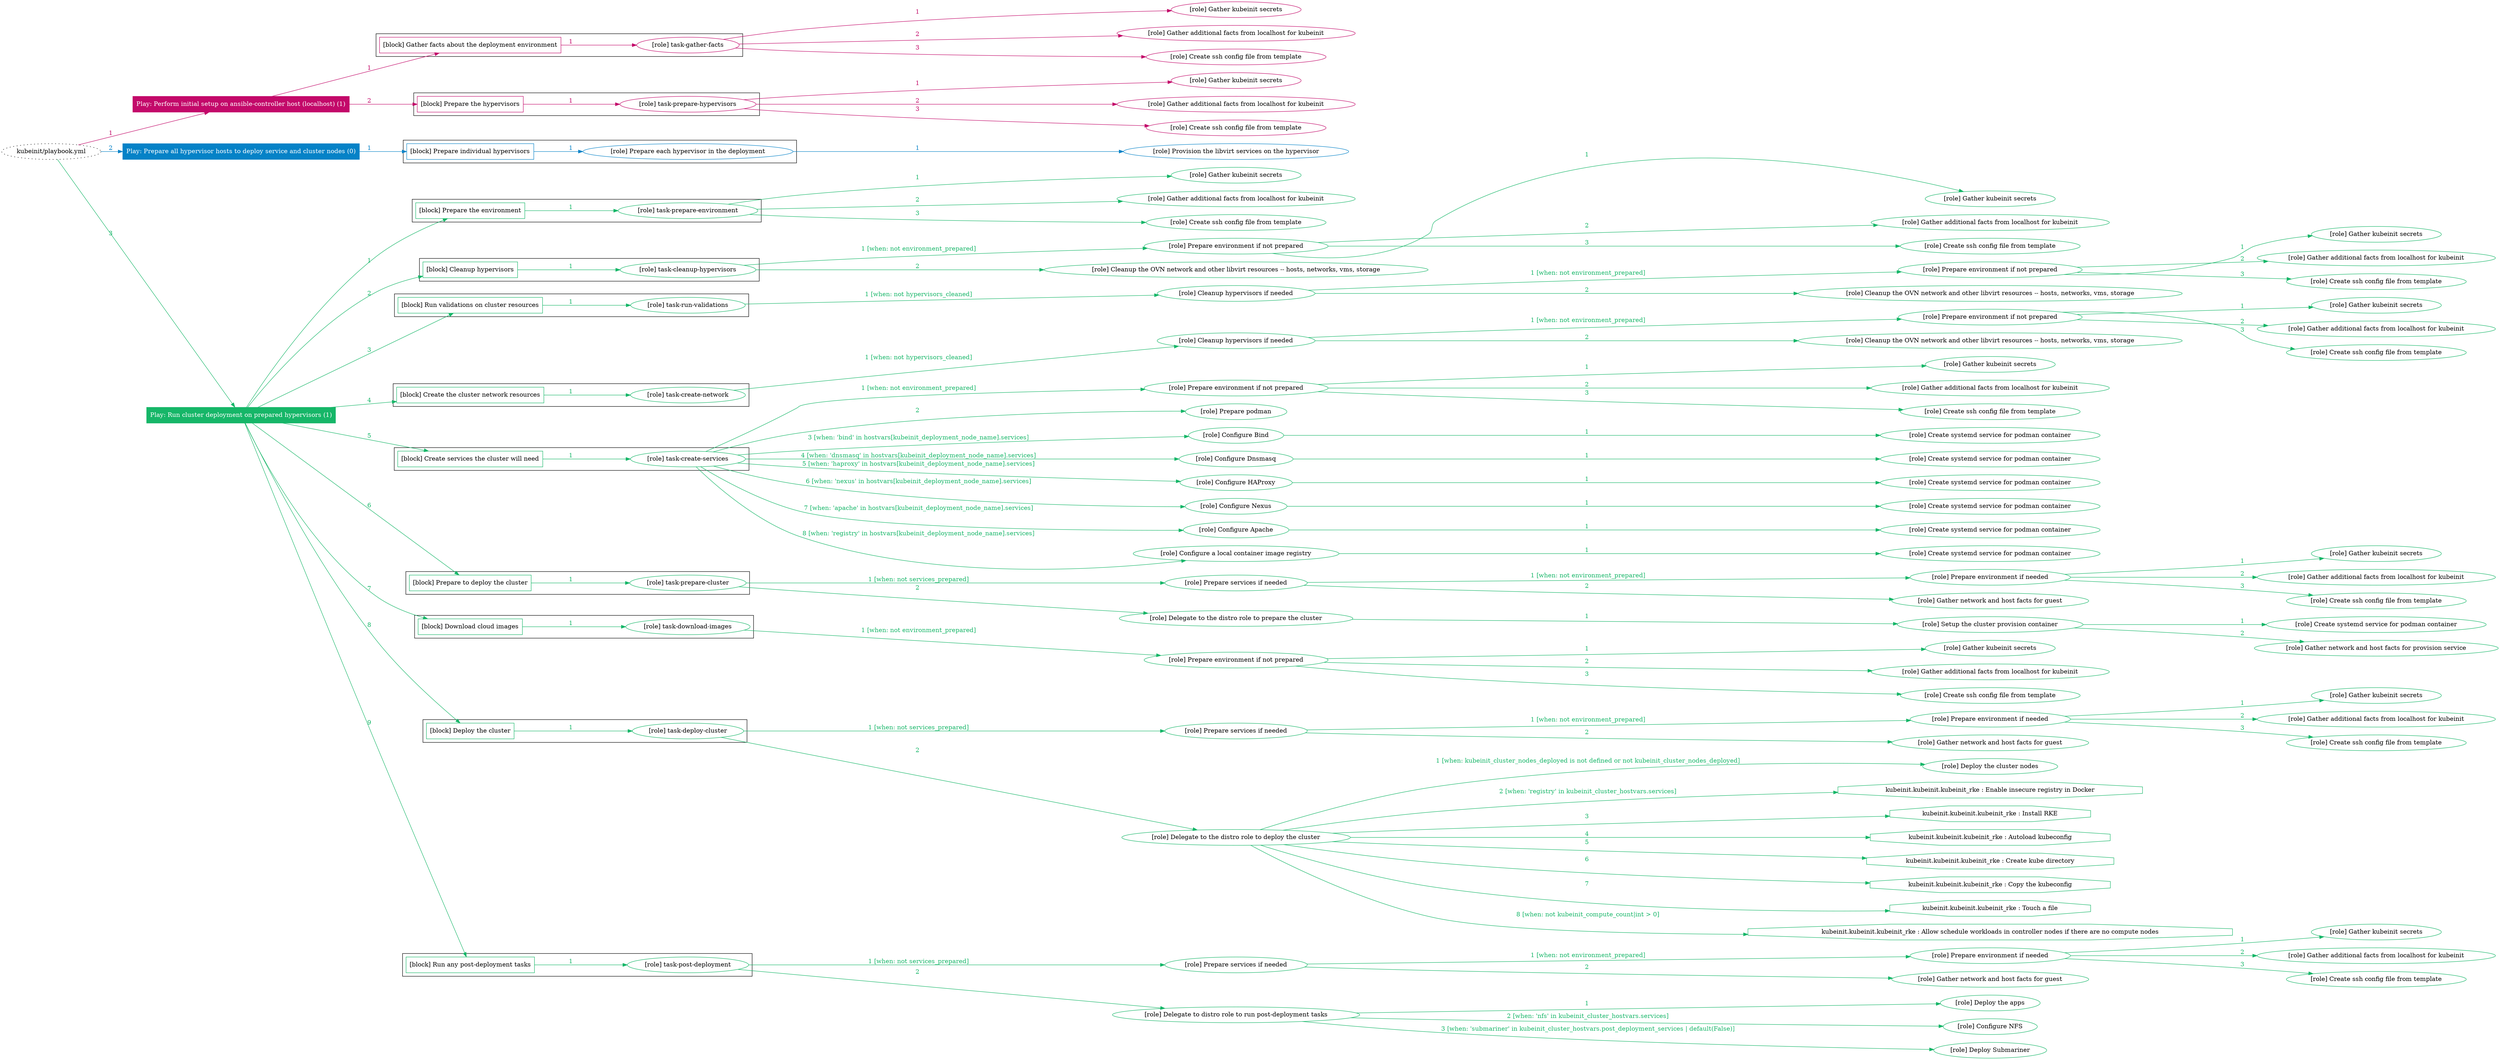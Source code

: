 digraph {
	graph [concentrate=true ordering=in rankdir=LR ratio=fill]
	edge [esep=5 sep=10]
	"kubeinit/playbook.yml" [URL="/home/runner/work/kubeinit/kubeinit/kubeinit/playbook.yml" id=playbook_779caa72 style=dotted]
	play_3d9ee859 [label="Play: Perform initial setup on ansible-controller host (localhost) (1)" URL="/home/runner/work/kubeinit/kubeinit/kubeinit/playbook.yml" color="#c3096a" fontcolor="#ffffff" id=play_3d9ee859 shape=box style=filled tooltip=localhost]
	"kubeinit/playbook.yml" -> play_3d9ee859 [label="1 " color="#c3096a" fontcolor="#c3096a" id=edge_1d931363 labeltooltip="1 " tooltip="1 "]
	subgraph "Gather kubeinit secrets" {
		role_8d62c860 [label="[role] Gather kubeinit secrets" URL="/home/runner/.ansible/collections/ansible_collections/kubeinit/kubeinit/roles/kubeinit_prepare/tasks/gather_kubeinit_facts.yml" color="#c3096a" id=role_8d62c860 tooltip="Gather kubeinit secrets"]
	}
	subgraph "Gather additional facts from localhost for kubeinit" {
		role_33c75e0e [label="[role] Gather additional facts from localhost for kubeinit" URL="/home/runner/.ansible/collections/ansible_collections/kubeinit/kubeinit/roles/kubeinit_prepare/tasks/gather_kubeinit_facts.yml" color="#c3096a" id=role_33c75e0e tooltip="Gather additional facts from localhost for kubeinit"]
	}
	subgraph "Create ssh config file from template" {
		role_e08bdaf4 [label="[role] Create ssh config file from template" URL="/home/runner/.ansible/collections/ansible_collections/kubeinit/kubeinit/roles/kubeinit_prepare/tasks/gather_kubeinit_facts.yml" color="#c3096a" id=role_e08bdaf4 tooltip="Create ssh config file from template"]
	}
	subgraph "task-gather-facts" {
		role_9391af57 [label="[role] task-gather-facts" URL="/home/runner/work/kubeinit/kubeinit/kubeinit/playbook.yml" color="#c3096a" id=role_9391af57 tooltip="task-gather-facts"]
		role_9391af57 -> role_8d62c860 [label="1 " color="#c3096a" fontcolor="#c3096a" id=edge_cf1440ae labeltooltip="1 " tooltip="1 "]
		role_9391af57 -> role_33c75e0e [label="2 " color="#c3096a" fontcolor="#c3096a" id=edge_e54334bc labeltooltip="2 " tooltip="2 "]
		role_9391af57 -> role_e08bdaf4 [label="3 " color="#c3096a" fontcolor="#c3096a" id=edge_175ba616 labeltooltip="3 " tooltip="3 "]
	}
	subgraph "Gather kubeinit secrets" {
		role_880a5d3f [label="[role] Gather kubeinit secrets" URL="/home/runner/.ansible/collections/ansible_collections/kubeinit/kubeinit/roles/kubeinit_prepare/tasks/gather_kubeinit_facts.yml" color="#c3096a" id=role_880a5d3f tooltip="Gather kubeinit secrets"]
	}
	subgraph "Gather additional facts from localhost for kubeinit" {
		role_3ec60e01 [label="[role] Gather additional facts from localhost for kubeinit" URL="/home/runner/.ansible/collections/ansible_collections/kubeinit/kubeinit/roles/kubeinit_prepare/tasks/gather_kubeinit_facts.yml" color="#c3096a" id=role_3ec60e01 tooltip="Gather additional facts from localhost for kubeinit"]
	}
	subgraph "Create ssh config file from template" {
		role_b78fd35a [label="[role] Create ssh config file from template" URL="/home/runner/.ansible/collections/ansible_collections/kubeinit/kubeinit/roles/kubeinit_prepare/tasks/gather_kubeinit_facts.yml" color="#c3096a" id=role_b78fd35a tooltip="Create ssh config file from template"]
	}
	subgraph "task-prepare-hypervisors" {
		role_55a6db83 [label="[role] task-prepare-hypervisors" URL="/home/runner/work/kubeinit/kubeinit/kubeinit/playbook.yml" color="#c3096a" id=role_55a6db83 tooltip="task-prepare-hypervisors"]
		role_55a6db83 -> role_880a5d3f [label="1 " color="#c3096a" fontcolor="#c3096a" id=edge_6af9e7b4 labeltooltip="1 " tooltip="1 "]
		role_55a6db83 -> role_3ec60e01 [label="2 " color="#c3096a" fontcolor="#c3096a" id=edge_4dc56086 labeltooltip="2 " tooltip="2 "]
		role_55a6db83 -> role_b78fd35a [label="3 " color="#c3096a" fontcolor="#c3096a" id=edge_cabddb0c labeltooltip="3 " tooltip="3 "]
	}
	subgraph "Play: Perform initial setup on ansible-controller host (localhost) (1)" {
		play_3d9ee859 -> block_5f73371f [label=1 color="#c3096a" fontcolor="#c3096a" id=edge_f9c36b9e labeltooltip=1 tooltip=1]
		subgraph cluster_block_5f73371f {
			block_5f73371f [label="[block] Gather facts about the deployment environment" URL="/home/runner/work/kubeinit/kubeinit/kubeinit/playbook.yml" color="#c3096a" id=block_5f73371f labeltooltip="Gather facts about the deployment environment" shape=box tooltip="Gather facts about the deployment environment"]
			block_5f73371f -> role_9391af57 [label="1 " color="#c3096a" fontcolor="#c3096a" id=edge_5cd19500 labeltooltip="1 " tooltip="1 "]
		}
		play_3d9ee859 -> block_78d75ba1 [label=2 color="#c3096a" fontcolor="#c3096a" id=edge_b9419bda labeltooltip=2 tooltip=2]
		subgraph cluster_block_78d75ba1 {
			block_78d75ba1 [label="[block] Prepare the hypervisors" URL="/home/runner/work/kubeinit/kubeinit/kubeinit/playbook.yml" color="#c3096a" id=block_78d75ba1 labeltooltip="Prepare the hypervisors" shape=box tooltip="Prepare the hypervisors"]
			block_78d75ba1 -> role_55a6db83 [label="1 " color="#c3096a" fontcolor="#c3096a" id=edge_829fc9aa labeltooltip="1 " tooltip="1 "]
		}
	}
	play_fd972935 [label="Play: Prepare all hypervisor hosts to deploy service and cluster nodes (0)" URL="/home/runner/work/kubeinit/kubeinit/kubeinit/playbook.yml" color="#0582c7" fontcolor="#ffffff" id=play_fd972935 shape=box style=filled tooltip="Play: Prepare all hypervisor hosts to deploy service and cluster nodes (0)"]
	"kubeinit/playbook.yml" -> play_fd972935 [label="2 " color="#0582c7" fontcolor="#0582c7" id=edge_8be3268f labeltooltip="2 " tooltip="2 "]
	subgraph "Provision the libvirt services on the hypervisor" {
		role_e931f84a [label="[role] Provision the libvirt services on the hypervisor" URL="/home/runner/.ansible/collections/ansible_collections/kubeinit/kubeinit/roles/kubeinit_prepare/tasks/prepare_hypervisor.yml" color="#0582c7" id=role_e931f84a tooltip="Provision the libvirt services on the hypervisor"]
	}
	subgraph "Prepare each hypervisor in the deployment" {
		role_665749c7 [label="[role] Prepare each hypervisor in the deployment" URL="/home/runner/work/kubeinit/kubeinit/kubeinit/playbook.yml" color="#0582c7" id=role_665749c7 tooltip="Prepare each hypervisor in the deployment"]
		role_665749c7 -> role_e931f84a [label="1 " color="#0582c7" fontcolor="#0582c7" id=edge_5b05dd06 labeltooltip="1 " tooltip="1 "]
	}
	subgraph "Play: Prepare all hypervisor hosts to deploy service and cluster nodes (0)" {
		play_fd972935 -> block_e305b388 [label=1 color="#0582c7" fontcolor="#0582c7" id=edge_08413a82 labeltooltip=1 tooltip=1]
		subgraph cluster_block_e305b388 {
			block_e305b388 [label="[block] Prepare individual hypervisors" URL="/home/runner/work/kubeinit/kubeinit/kubeinit/playbook.yml" color="#0582c7" id=block_e305b388 labeltooltip="Prepare individual hypervisors" shape=box tooltip="Prepare individual hypervisors"]
			block_e305b388 -> role_665749c7 [label="1 " color="#0582c7" fontcolor="#0582c7" id=edge_034c4726 labeltooltip="1 " tooltip="1 "]
		}
	}
	play_486c5098 [label="Play: Run cluster deployment on prepared hypervisors (1)" URL="/home/runner/work/kubeinit/kubeinit/kubeinit/playbook.yml" color="#16b668" fontcolor="#ffffff" id=play_486c5098 shape=box style=filled tooltip=localhost]
	"kubeinit/playbook.yml" -> play_486c5098 [label="3 " color="#16b668" fontcolor="#16b668" id=edge_2e64fd68 labeltooltip="3 " tooltip="3 "]
	subgraph "Gather kubeinit secrets" {
		role_690c09f5 [label="[role] Gather kubeinit secrets" URL="/home/runner/.ansible/collections/ansible_collections/kubeinit/kubeinit/roles/kubeinit_prepare/tasks/gather_kubeinit_facts.yml" color="#16b668" id=role_690c09f5 tooltip="Gather kubeinit secrets"]
	}
	subgraph "Gather additional facts from localhost for kubeinit" {
		role_5641a9b0 [label="[role] Gather additional facts from localhost for kubeinit" URL="/home/runner/.ansible/collections/ansible_collections/kubeinit/kubeinit/roles/kubeinit_prepare/tasks/gather_kubeinit_facts.yml" color="#16b668" id=role_5641a9b0 tooltip="Gather additional facts from localhost for kubeinit"]
	}
	subgraph "Create ssh config file from template" {
		role_c7f2a4dc [label="[role] Create ssh config file from template" URL="/home/runner/.ansible/collections/ansible_collections/kubeinit/kubeinit/roles/kubeinit_prepare/tasks/gather_kubeinit_facts.yml" color="#16b668" id=role_c7f2a4dc tooltip="Create ssh config file from template"]
	}
	subgraph "task-prepare-environment" {
		role_533d6a05 [label="[role] task-prepare-environment" URL="/home/runner/work/kubeinit/kubeinit/kubeinit/playbook.yml" color="#16b668" id=role_533d6a05 tooltip="task-prepare-environment"]
		role_533d6a05 -> role_690c09f5 [label="1 " color="#16b668" fontcolor="#16b668" id=edge_4bb34fe4 labeltooltip="1 " tooltip="1 "]
		role_533d6a05 -> role_5641a9b0 [label="2 " color="#16b668" fontcolor="#16b668" id=edge_6523e313 labeltooltip="2 " tooltip="2 "]
		role_533d6a05 -> role_c7f2a4dc [label="3 " color="#16b668" fontcolor="#16b668" id=edge_7a99153e labeltooltip="3 " tooltip="3 "]
	}
	subgraph "Gather kubeinit secrets" {
		role_0ea9ae93 [label="[role] Gather kubeinit secrets" URL="/home/runner/.ansible/collections/ansible_collections/kubeinit/kubeinit/roles/kubeinit_prepare/tasks/gather_kubeinit_facts.yml" color="#16b668" id=role_0ea9ae93 tooltip="Gather kubeinit secrets"]
	}
	subgraph "Gather additional facts from localhost for kubeinit" {
		role_18992bde [label="[role] Gather additional facts from localhost for kubeinit" URL="/home/runner/.ansible/collections/ansible_collections/kubeinit/kubeinit/roles/kubeinit_prepare/tasks/gather_kubeinit_facts.yml" color="#16b668" id=role_18992bde tooltip="Gather additional facts from localhost for kubeinit"]
	}
	subgraph "Create ssh config file from template" {
		role_179068df [label="[role] Create ssh config file from template" URL="/home/runner/.ansible/collections/ansible_collections/kubeinit/kubeinit/roles/kubeinit_prepare/tasks/gather_kubeinit_facts.yml" color="#16b668" id=role_179068df tooltip="Create ssh config file from template"]
	}
	subgraph "Prepare environment if not prepared" {
		role_4b7db9a8 [label="[role] Prepare environment if not prepared" URL="/home/runner/.ansible/collections/ansible_collections/kubeinit/kubeinit/roles/kubeinit_prepare/tasks/cleanup_hypervisors.yml" color="#16b668" id=role_4b7db9a8 tooltip="Prepare environment if not prepared"]
		role_4b7db9a8 -> role_0ea9ae93 [label="1 " color="#16b668" fontcolor="#16b668" id=edge_b95993a6 labeltooltip="1 " tooltip="1 "]
		role_4b7db9a8 -> role_18992bde [label="2 " color="#16b668" fontcolor="#16b668" id=edge_4d6b76a9 labeltooltip="2 " tooltip="2 "]
		role_4b7db9a8 -> role_179068df [label="3 " color="#16b668" fontcolor="#16b668" id=edge_a2c53a48 labeltooltip="3 " tooltip="3 "]
	}
	subgraph "Cleanup the OVN network and other libvirt resources -- hosts, networks, vms, storage" {
		role_a397d53e [label="[role] Cleanup the OVN network and other libvirt resources -- hosts, networks, vms, storage" URL="/home/runner/.ansible/collections/ansible_collections/kubeinit/kubeinit/roles/kubeinit_prepare/tasks/cleanup_hypervisors.yml" color="#16b668" id=role_a397d53e tooltip="Cleanup the OVN network and other libvirt resources -- hosts, networks, vms, storage"]
	}
	subgraph "task-cleanup-hypervisors" {
		role_f7b4483e [label="[role] task-cleanup-hypervisors" URL="/home/runner/work/kubeinit/kubeinit/kubeinit/playbook.yml" color="#16b668" id=role_f7b4483e tooltip="task-cleanup-hypervisors"]
		role_f7b4483e -> role_4b7db9a8 [label="1 [when: not environment_prepared]" color="#16b668" fontcolor="#16b668" id=edge_6e349534 labeltooltip="1 [when: not environment_prepared]" tooltip="1 [when: not environment_prepared]"]
		role_f7b4483e -> role_a397d53e [label="2 " color="#16b668" fontcolor="#16b668" id=edge_3d3ae2aa labeltooltip="2 " tooltip="2 "]
	}
	subgraph "Gather kubeinit secrets" {
		role_fda64c3f [label="[role] Gather kubeinit secrets" URL="/home/runner/.ansible/collections/ansible_collections/kubeinit/kubeinit/roles/kubeinit_prepare/tasks/gather_kubeinit_facts.yml" color="#16b668" id=role_fda64c3f tooltip="Gather kubeinit secrets"]
	}
	subgraph "Gather additional facts from localhost for kubeinit" {
		role_3bb6f20d [label="[role] Gather additional facts from localhost for kubeinit" URL="/home/runner/.ansible/collections/ansible_collections/kubeinit/kubeinit/roles/kubeinit_prepare/tasks/gather_kubeinit_facts.yml" color="#16b668" id=role_3bb6f20d tooltip="Gather additional facts from localhost for kubeinit"]
	}
	subgraph "Create ssh config file from template" {
		role_c6f8bb73 [label="[role] Create ssh config file from template" URL="/home/runner/.ansible/collections/ansible_collections/kubeinit/kubeinit/roles/kubeinit_prepare/tasks/gather_kubeinit_facts.yml" color="#16b668" id=role_c6f8bb73 tooltip="Create ssh config file from template"]
	}
	subgraph "Prepare environment if not prepared" {
		role_18ae5635 [label="[role] Prepare environment if not prepared" URL="/home/runner/.ansible/collections/ansible_collections/kubeinit/kubeinit/roles/kubeinit_prepare/tasks/cleanup_hypervisors.yml" color="#16b668" id=role_18ae5635 tooltip="Prepare environment if not prepared"]
		role_18ae5635 -> role_fda64c3f [label="1 " color="#16b668" fontcolor="#16b668" id=edge_f645fe05 labeltooltip="1 " tooltip="1 "]
		role_18ae5635 -> role_3bb6f20d [label="2 " color="#16b668" fontcolor="#16b668" id=edge_d170d213 labeltooltip="2 " tooltip="2 "]
		role_18ae5635 -> role_c6f8bb73 [label="3 " color="#16b668" fontcolor="#16b668" id=edge_ebed0d7a labeltooltip="3 " tooltip="3 "]
	}
	subgraph "Cleanup the OVN network and other libvirt resources -- hosts, networks, vms, storage" {
		role_0b89b9ac [label="[role] Cleanup the OVN network and other libvirt resources -- hosts, networks, vms, storage" URL="/home/runner/.ansible/collections/ansible_collections/kubeinit/kubeinit/roles/kubeinit_prepare/tasks/cleanup_hypervisors.yml" color="#16b668" id=role_0b89b9ac tooltip="Cleanup the OVN network and other libvirt resources -- hosts, networks, vms, storage"]
	}
	subgraph "Cleanup hypervisors if needed" {
		role_be96913e [label="[role] Cleanup hypervisors if needed" URL="/home/runner/.ansible/collections/ansible_collections/kubeinit/kubeinit/roles/kubeinit_validations/tasks/main.yml" color="#16b668" id=role_be96913e tooltip="Cleanup hypervisors if needed"]
		role_be96913e -> role_18ae5635 [label="1 [when: not environment_prepared]" color="#16b668" fontcolor="#16b668" id=edge_55db3ce3 labeltooltip="1 [when: not environment_prepared]" tooltip="1 [when: not environment_prepared]"]
		role_be96913e -> role_0b89b9ac [label="2 " color="#16b668" fontcolor="#16b668" id=edge_23c77366 labeltooltip="2 " tooltip="2 "]
	}
	subgraph "task-run-validations" {
		role_210c4461 [label="[role] task-run-validations" URL="/home/runner/work/kubeinit/kubeinit/kubeinit/playbook.yml" color="#16b668" id=role_210c4461 tooltip="task-run-validations"]
		role_210c4461 -> role_be96913e [label="1 [when: not hypervisors_cleaned]" color="#16b668" fontcolor="#16b668" id=edge_75ec5ed4 labeltooltip="1 [when: not hypervisors_cleaned]" tooltip="1 [when: not hypervisors_cleaned]"]
	}
	subgraph "Gather kubeinit secrets" {
		role_fd92349e [label="[role] Gather kubeinit secrets" URL="/home/runner/.ansible/collections/ansible_collections/kubeinit/kubeinit/roles/kubeinit_prepare/tasks/gather_kubeinit_facts.yml" color="#16b668" id=role_fd92349e tooltip="Gather kubeinit secrets"]
	}
	subgraph "Gather additional facts from localhost for kubeinit" {
		role_b94dad32 [label="[role] Gather additional facts from localhost for kubeinit" URL="/home/runner/.ansible/collections/ansible_collections/kubeinit/kubeinit/roles/kubeinit_prepare/tasks/gather_kubeinit_facts.yml" color="#16b668" id=role_b94dad32 tooltip="Gather additional facts from localhost for kubeinit"]
	}
	subgraph "Create ssh config file from template" {
		role_860f97cb [label="[role] Create ssh config file from template" URL="/home/runner/.ansible/collections/ansible_collections/kubeinit/kubeinit/roles/kubeinit_prepare/tasks/gather_kubeinit_facts.yml" color="#16b668" id=role_860f97cb tooltip="Create ssh config file from template"]
	}
	subgraph "Prepare environment if not prepared" {
		role_6ccbf9d3 [label="[role] Prepare environment if not prepared" URL="/home/runner/.ansible/collections/ansible_collections/kubeinit/kubeinit/roles/kubeinit_prepare/tasks/cleanup_hypervisors.yml" color="#16b668" id=role_6ccbf9d3 tooltip="Prepare environment if not prepared"]
		role_6ccbf9d3 -> role_fd92349e [label="1 " color="#16b668" fontcolor="#16b668" id=edge_aa833737 labeltooltip="1 " tooltip="1 "]
		role_6ccbf9d3 -> role_b94dad32 [label="2 " color="#16b668" fontcolor="#16b668" id=edge_394150cf labeltooltip="2 " tooltip="2 "]
		role_6ccbf9d3 -> role_860f97cb [label="3 " color="#16b668" fontcolor="#16b668" id=edge_8a804247 labeltooltip="3 " tooltip="3 "]
	}
	subgraph "Cleanup the OVN network and other libvirt resources -- hosts, networks, vms, storage" {
		role_d887fb70 [label="[role] Cleanup the OVN network and other libvirt resources -- hosts, networks, vms, storage" URL="/home/runner/.ansible/collections/ansible_collections/kubeinit/kubeinit/roles/kubeinit_prepare/tasks/cleanup_hypervisors.yml" color="#16b668" id=role_d887fb70 tooltip="Cleanup the OVN network and other libvirt resources -- hosts, networks, vms, storage"]
	}
	subgraph "Cleanup hypervisors if needed" {
		role_c6d439b1 [label="[role] Cleanup hypervisors if needed" URL="/home/runner/.ansible/collections/ansible_collections/kubeinit/kubeinit/roles/kubeinit_libvirt/tasks/create_network.yml" color="#16b668" id=role_c6d439b1 tooltip="Cleanup hypervisors if needed"]
		role_c6d439b1 -> role_6ccbf9d3 [label="1 [when: not environment_prepared]" color="#16b668" fontcolor="#16b668" id=edge_013148a9 labeltooltip="1 [when: not environment_prepared]" tooltip="1 [when: not environment_prepared]"]
		role_c6d439b1 -> role_d887fb70 [label="2 " color="#16b668" fontcolor="#16b668" id=edge_d6c5584e labeltooltip="2 " tooltip="2 "]
	}
	subgraph "task-create-network" {
		role_3be94702 [label="[role] task-create-network" URL="/home/runner/work/kubeinit/kubeinit/kubeinit/playbook.yml" color="#16b668" id=role_3be94702 tooltip="task-create-network"]
		role_3be94702 -> role_c6d439b1 [label="1 [when: not hypervisors_cleaned]" color="#16b668" fontcolor="#16b668" id=edge_fe7be489 labeltooltip="1 [when: not hypervisors_cleaned]" tooltip="1 [when: not hypervisors_cleaned]"]
	}
	subgraph "Gather kubeinit secrets" {
		role_9f9ba1d8 [label="[role] Gather kubeinit secrets" URL="/home/runner/.ansible/collections/ansible_collections/kubeinit/kubeinit/roles/kubeinit_prepare/tasks/gather_kubeinit_facts.yml" color="#16b668" id=role_9f9ba1d8 tooltip="Gather kubeinit secrets"]
	}
	subgraph "Gather additional facts from localhost for kubeinit" {
		role_1475aec3 [label="[role] Gather additional facts from localhost for kubeinit" URL="/home/runner/.ansible/collections/ansible_collections/kubeinit/kubeinit/roles/kubeinit_prepare/tasks/gather_kubeinit_facts.yml" color="#16b668" id=role_1475aec3 tooltip="Gather additional facts from localhost for kubeinit"]
	}
	subgraph "Create ssh config file from template" {
		role_1600d6f9 [label="[role] Create ssh config file from template" URL="/home/runner/.ansible/collections/ansible_collections/kubeinit/kubeinit/roles/kubeinit_prepare/tasks/gather_kubeinit_facts.yml" color="#16b668" id=role_1600d6f9 tooltip="Create ssh config file from template"]
	}
	subgraph "Prepare environment if not prepared" {
		role_f3b02da4 [label="[role] Prepare environment if not prepared" URL="/home/runner/.ansible/collections/ansible_collections/kubeinit/kubeinit/roles/kubeinit_services/tasks/main.yml" color="#16b668" id=role_f3b02da4 tooltip="Prepare environment if not prepared"]
		role_f3b02da4 -> role_9f9ba1d8 [label="1 " color="#16b668" fontcolor="#16b668" id=edge_6621ae45 labeltooltip="1 " tooltip="1 "]
		role_f3b02da4 -> role_1475aec3 [label="2 " color="#16b668" fontcolor="#16b668" id=edge_3aa25d05 labeltooltip="2 " tooltip="2 "]
		role_f3b02da4 -> role_1600d6f9 [label="3 " color="#16b668" fontcolor="#16b668" id=edge_c19c50c0 labeltooltip="3 " tooltip="3 "]
	}
	subgraph "Prepare podman" {
		role_940c7bcf [label="[role] Prepare podman" URL="/home/runner/.ansible/collections/ansible_collections/kubeinit/kubeinit/roles/kubeinit_services/tasks/00_create_service_pod.yml" color="#16b668" id=role_940c7bcf tooltip="Prepare podman"]
	}
	subgraph "Create systemd service for podman container" {
		role_8ffd17b6 [label="[role] Create systemd service for podman container" URL="/home/runner/.ansible/collections/ansible_collections/kubeinit/kubeinit/roles/kubeinit_bind/tasks/main.yml" color="#16b668" id=role_8ffd17b6 tooltip="Create systemd service for podman container"]
	}
	subgraph "Configure Bind" {
		role_aa15f2b4 [label="[role] Configure Bind" URL="/home/runner/.ansible/collections/ansible_collections/kubeinit/kubeinit/roles/kubeinit_services/tasks/start_services_containers.yml" color="#16b668" id=role_aa15f2b4 tooltip="Configure Bind"]
		role_aa15f2b4 -> role_8ffd17b6 [label="1 " color="#16b668" fontcolor="#16b668" id=edge_91b4ff80 labeltooltip="1 " tooltip="1 "]
	}
	subgraph "Create systemd service for podman container" {
		role_d954dedf [label="[role] Create systemd service for podman container" URL="/home/runner/.ansible/collections/ansible_collections/kubeinit/kubeinit/roles/kubeinit_dnsmasq/tasks/main.yml" color="#16b668" id=role_d954dedf tooltip="Create systemd service for podman container"]
	}
	subgraph "Configure Dnsmasq" {
		role_abc6d1b8 [label="[role] Configure Dnsmasq" URL="/home/runner/.ansible/collections/ansible_collections/kubeinit/kubeinit/roles/kubeinit_services/tasks/start_services_containers.yml" color="#16b668" id=role_abc6d1b8 tooltip="Configure Dnsmasq"]
		role_abc6d1b8 -> role_d954dedf [label="1 " color="#16b668" fontcolor="#16b668" id=edge_513635ae labeltooltip="1 " tooltip="1 "]
	}
	subgraph "Create systemd service for podman container" {
		role_e1ce03ff [label="[role] Create systemd service for podman container" URL="/home/runner/.ansible/collections/ansible_collections/kubeinit/kubeinit/roles/kubeinit_haproxy/tasks/main.yml" color="#16b668" id=role_e1ce03ff tooltip="Create systemd service for podman container"]
	}
	subgraph "Configure HAProxy" {
		role_0707dec2 [label="[role] Configure HAProxy" URL="/home/runner/.ansible/collections/ansible_collections/kubeinit/kubeinit/roles/kubeinit_services/tasks/start_services_containers.yml" color="#16b668" id=role_0707dec2 tooltip="Configure HAProxy"]
		role_0707dec2 -> role_e1ce03ff [label="1 " color="#16b668" fontcolor="#16b668" id=edge_47da6426 labeltooltip="1 " tooltip="1 "]
	}
	subgraph "Create systemd service for podman container" {
		role_a1b55162 [label="[role] Create systemd service for podman container" URL="/home/runner/.ansible/collections/ansible_collections/kubeinit/kubeinit/roles/kubeinit_nexus/tasks/main.yml" color="#16b668" id=role_a1b55162 tooltip="Create systemd service for podman container"]
	}
	subgraph "Configure Nexus" {
		role_5de784cc [label="[role] Configure Nexus" URL="/home/runner/.ansible/collections/ansible_collections/kubeinit/kubeinit/roles/kubeinit_services/tasks/start_services_containers.yml" color="#16b668" id=role_5de784cc tooltip="Configure Nexus"]
		role_5de784cc -> role_a1b55162 [label="1 " color="#16b668" fontcolor="#16b668" id=edge_ff34a0bb labeltooltip="1 " tooltip="1 "]
	}
	subgraph "Create systemd service for podman container" {
		role_270d6455 [label="[role] Create systemd service for podman container" URL="/home/runner/.ansible/collections/ansible_collections/kubeinit/kubeinit/roles/kubeinit_apache/tasks/main.yml" color="#16b668" id=role_270d6455 tooltip="Create systemd service for podman container"]
	}
	subgraph "Configure Apache" {
		role_dc9982dd [label="[role] Configure Apache" URL="/home/runner/.ansible/collections/ansible_collections/kubeinit/kubeinit/roles/kubeinit_services/tasks/start_services_containers.yml" color="#16b668" id=role_dc9982dd tooltip="Configure Apache"]
		role_dc9982dd -> role_270d6455 [label="1 " color="#16b668" fontcolor="#16b668" id=edge_1152c8a0 labeltooltip="1 " tooltip="1 "]
	}
	subgraph "Create systemd service for podman container" {
		role_36571de7 [label="[role] Create systemd service for podman container" URL="/home/runner/.ansible/collections/ansible_collections/kubeinit/kubeinit/roles/kubeinit_registry/tasks/main.yml" color="#16b668" id=role_36571de7 tooltip="Create systemd service for podman container"]
	}
	subgraph "Configure a local container image registry" {
		role_98731e45 [label="[role] Configure a local container image registry" URL="/home/runner/.ansible/collections/ansible_collections/kubeinit/kubeinit/roles/kubeinit_services/tasks/start_services_containers.yml" color="#16b668" id=role_98731e45 tooltip="Configure a local container image registry"]
		role_98731e45 -> role_36571de7 [label="1 " color="#16b668" fontcolor="#16b668" id=edge_751854bd labeltooltip="1 " tooltip="1 "]
	}
	subgraph "task-create-services" {
		role_eba7c855 [label="[role] task-create-services" URL="/home/runner/work/kubeinit/kubeinit/kubeinit/playbook.yml" color="#16b668" id=role_eba7c855 tooltip="task-create-services"]
		role_eba7c855 -> role_f3b02da4 [label="1 [when: not environment_prepared]" color="#16b668" fontcolor="#16b668" id=edge_596a68db labeltooltip="1 [when: not environment_prepared]" tooltip="1 [when: not environment_prepared]"]
		role_eba7c855 -> role_940c7bcf [label="2 " color="#16b668" fontcolor="#16b668" id=edge_ba650eb1 labeltooltip="2 " tooltip="2 "]
		role_eba7c855 -> role_aa15f2b4 [label="3 [when: 'bind' in hostvars[kubeinit_deployment_node_name].services]" color="#16b668" fontcolor="#16b668" id=edge_25c77451 labeltooltip="3 [when: 'bind' in hostvars[kubeinit_deployment_node_name].services]" tooltip="3 [when: 'bind' in hostvars[kubeinit_deployment_node_name].services]"]
		role_eba7c855 -> role_abc6d1b8 [label="4 [when: 'dnsmasq' in hostvars[kubeinit_deployment_node_name].services]" color="#16b668" fontcolor="#16b668" id=edge_3c2cabcb labeltooltip="4 [when: 'dnsmasq' in hostvars[kubeinit_deployment_node_name].services]" tooltip="4 [when: 'dnsmasq' in hostvars[kubeinit_deployment_node_name].services]"]
		role_eba7c855 -> role_0707dec2 [label="5 [when: 'haproxy' in hostvars[kubeinit_deployment_node_name].services]" color="#16b668" fontcolor="#16b668" id=edge_6f9fff89 labeltooltip="5 [when: 'haproxy' in hostvars[kubeinit_deployment_node_name].services]" tooltip="5 [when: 'haproxy' in hostvars[kubeinit_deployment_node_name].services]"]
		role_eba7c855 -> role_5de784cc [label="6 [when: 'nexus' in hostvars[kubeinit_deployment_node_name].services]" color="#16b668" fontcolor="#16b668" id=edge_cb50fb74 labeltooltip="6 [when: 'nexus' in hostvars[kubeinit_deployment_node_name].services]" tooltip="6 [when: 'nexus' in hostvars[kubeinit_deployment_node_name].services]"]
		role_eba7c855 -> role_dc9982dd [label="7 [when: 'apache' in hostvars[kubeinit_deployment_node_name].services]" color="#16b668" fontcolor="#16b668" id=edge_65c9b722 labeltooltip="7 [when: 'apache' in hostvars[kubeinit_deployment_node_name].services]" tooltip="7 [when: 'apache' in hostvars[kubeinit_deployment_node_name].services]"]
		role_eba7c855 -> role_98731e45 [label="8 [when: 'registry' in hostvars[kubeinit_deployment_node_name].services]" color="#16b668" fontcolor="#16b668" id=edge_3712deaf labeltooltip="8 [when: 'registry' in hostvars[kubeinit_deployment_node_name].services]" tooltip="8 [when: 'registry' in hostvars[kubeinit_deployment_node_name].services]"]
	}
	subgraph "Gather kubeinit secrets" {
		role_5326eb72 [label="[role] Gather kubeinit secrets" URL="/home/runner/.ansible/collections/ansible_collections/kubeinit/kubeinit/roles/kubeinit_prepare/tasks/gather_kubeinit_facts.yml" color="#16b668" id=role_5326eb72 tooltip="Gather kubeinit secrets"]
	}
	subgraph "Gather additional facts from localhost for kubeinit" {
		role_ec94b365 [label="[role] Gather additional facts from localhost for kubeinit" URL="/home/runner/.ansible/collections/ansible_collections/kubeinit/kubeinit/roles/kubeinit_prepare/tasks/gather_kubeinit_facts.yml" color="#16b668" id=role_ec94b365 tooltip="Gather additional facts from localhost for kubeinit"]
	}
	subgraph "Create ssh config file from template" {
		role_b4d8b71a [label="[role] Create ssh config file from template" URL="/home/runner/.ansible/collections/ansible_collections/kubeinit/kubeinit/roles/kubeinit_prepare/tasks/gather_kubeinit_facts.yml" color="#16b668" id=role_b4d8b71a tooltip="Create ssh config file from template"]
	}
	subgraph "Prepare environment if needed" {
		role_e4c83892 [label="[role] Prepare environment if needed" URL="/home/runner/.ansible/collections/ansible_collections/kubeinit/kubeinit/roles/kubeinit_services/tasks/prepare_services.yml" color="#16b668" id=role_e4c83892 tooltip="Prepare environment if needed"]
		role_e4c83892 -> role_5326eb72 [label="1 " color="#16b668" fontcolor="#16b668" id=edge_2e0cd518 labeltooltip="1 " tooltip="1 "]
		role_e4c83892 -> role_ec94b365 [label="2 " color="#16b668" fontcolor="#16b668" id=edge_ebdc63e6 labeltooltip="2 " tooltip="2 "]
		role_e4c83892 -> role_b4d8b71a [label="3 " color="#16b668" fontcolor="#16b668" id=edge_178c77c9 labeltooltip="3 " tooltip="3 "]
	}
	subgraph "Gather network and host facts for guest" {
		role_3ecc07d6 [label="[role] Gather network and host facts for guest" URL="/home/runner/.ansible/collections/ansible_collections/kubeinit/kubeinit/roles/kubeinit_services/tasks/prepare_services.yml" color="#16b668" id=role_3ecc07d6 tooltip="Gather network and host facts for guest"]
	}
	subgraph "Prepare services if needed" {
		role_05076e0c [label="[role] Prepare services if needed" URL="/home/runner/.ansible/collections/ansible_collections/kubeinit/kubeinit/roles/kubeinit_prepare/tasks/prepare_cluster.yml" color="#16b668" id=role_05076e0c tooltip="Prepare services if needed"]
		role_05076e0c -> role_e4c83892 [label="1 [when: not environment_prepared]" color="#16b668" fontcolor="#16b668" id=edge_9e3a2711 labeltooltip="1 [when: not environment_prepared]" tooltip="1 [when: not environment_prepared]"]
		role_05076e0c -> role_3ecc07d6 [label="2 " color="#16b668" fontcolor="#16b668" id=edge_6c3bdfb0 labeltooltip="2 " tooltip="2 "]
	}
	subgraph "Create systemd service for podman container" {
		role_e1e9bd96 [label="[role] Create systemd service for podman container" URL="/home/runner/.ansible/collections/ansible_collections/kubeinit/kubeinit/roles/kubeinit_services/tasks/create_provision_container.yml" color="#16b668" id=role_e1e9bd96 tooltip="Create systemd service for podman container"]
	}
	subgraph "Gather network and host facts for provision service" {
		role_6650cddb [label="[role] Gather network and host facts for provision service" URL="/home/runner/.ansible/collections/ansible_collections/kubeinit/kubeinit/roles/kubeinit_services/tasks/create_provision_container.yml" color="#16b668" id=role_6650cddb tooltip="Gather network and host facts for provision service"]
	}
	subgraph "Setup the cluster provision container" {
		role_da4c94ac [label="[role] Setup the cluster provision container" URL="/home/runner/.ansible/collections/ansible_collections/kubeinit/kubeinit/roles/kubeinit_rke/tasks/prepare_cluster.yml" color="#16b668" id=role_da4c94ac tooltip="Setup the cluster provision container"]
		role_da4c94ac -> role_e1e9bd96 [label="1 " color="#16b668" fontcolor="#16b668" id=edge_b2f8edb8 labeltooltip="1 " tooltip="1 "]
		role_da4c94ac -> role_6650cddb [label="2 " color="#16b668" fontcolor="#16b668" id=edge_365afdf2 labeltooltip="2 " tooltip="2 "]
	}
	subgraph "Delegate to the distro role to prepare the cluster" {
		role_b0edd8c3 [label="[role] Delegate to the distro role to prepare the cluster" URL="/home/runner/.ansible/collections/ansible_collections/kubeinit/kubeinit/roles/kubeinit_prepare/tasks/prepare_cluster.yml" color="#16b668" id=role_b0edd8c3 tooltip="Delegate to the distro role to prepare the cluster"]
		role_b0edd8c3 -> role_da4c94ac [label="1 " color="#16b668" fontcolor="#16b668" id=edge_0a0bb5ca labeltooltip="1 " tooltip="1 "]
	}
	subgraph "task-prepare-cluster" {
		role_482d0eab [label="[role] task-prepare-cluster" URL="/home/runner/work/kubeinit/kubeinit/kubeinit/playbook.yml" color="#16b668" id=role_482d0eab tooltip="task-prepare-cluster"]
		role_482d0eab -> role_05076e0c [label="1 [when: not services_prepared]" color="#16b668" fontcolor="#16b668" id=edge_6c056b09 labeltooltip="1 [when: not services_prepared]" tooltip="1 [when: not services_prepared]"]
		role_482d0eab -> role_b0edd8c3 [label="2 " color="#16b668" fontcolor="#16b668" id=edge_07fcb40c labeltooltip="2 " tooltip="2 "]
	}
	subgraph "Gather kubeinit secrets" {
		role_70c94812 [label="[role] Gather kubeinit secrets" URL="/home/runner/.ansible/collections/ansible_collections/kubeinit/kubeinit/roles/kubeinit_prepare/tasks/gather_kubeinit_facts.yml" color="#16b668" id=role_70c94812 tooltip="Gather kubeinit secrets"]
	}
	subgraph "Gather additional facts from localhost for kubeinit" {
		role_7781a34d [label="[role] Gather additional facts from localhost for kubeinit" URL="/home/runner/.ansible/collections/ansible_collections/kubeinit/kubeinit/roles/kubeinit_prepare/tasks/gather_kubeinit_facts.yml" color="#16b668" id=role_7781a34d tooltip="Gather additional facts from localhost for kubeinit"]
	}
	subgraph "Create ssh config file from template" {
		role_ba34477b [label="[role] Create ssh config file from template" URL="/home/runner/.ansible/collections/ansible_collections/kubeinit/kubeinit/roles/kubeinit_prepare/tasks/gather_kubeinit_facts.yml" color="#16b668" id=role_ba34477b tooltip="Create ssh config file from template"]
	}
	subgraph "Prepare environment if not prepared" {
		role_76a9bb53 [label="[role] Prepare environment if not prepared" URL="/home/runner/.ansible/collections/ansible_collections/kubeinit/kubeinit/roles/kubeinit_libvirt/tasks/download_cloud_images.yml" color="#16b668" id=role_76a9bb53 tooltip="Prepare environment if not prepared"]
		role_76a9bb53 -> role_70c94812 [label="1 " color="#16b668" fontcolor="#16b668" id=edge_309a46ff labeltooltip="1 " tooltip="1 "]
		role_76a9bb53 -> role_7781a34d [label="2 " color="#16b668" fontcolor="#16b668" id=edge_c07a80ca labeltooltip="2 " tooltip="2 "]
		role_76a9bb53 -> role_ba34477b [label="3 " color="#16b668" fontcolor="#16b668" id=edge_406f2759 labeltooltip="3 " tooltip="3 "]
	}
	subgraph "task-download-images" {
		role_bba94ca0 [label="[role] task-download-images" URL="/home/runner/work/kubeinit/kubeinit/kubeinit/playbook.yml" color="#16b668" id=role_bba94ca0 tooltip="task-download-images"]
		role_bba94ca0 -> role_76a9bb53 [label="1 [when: not environment_prepared]" color="#16b668" fontcolor="#16b668" id=edge_79c59050 labeltooltip="1 [when: not environment_prepared]" tooltip="1 [when: not environment_prepared]"]
	}
	subgraph "Gather kubeinit secrets" {
		role_0d278d00 [label="[role] Gather kubeinit secrets" URL="/home/runner/.ansible/collections/ansible_collections/kubeinit/kubeinit/roles/kubeinit_prepare/tasks/gather_kubeinit_facts.yml" color="#16b668" id=role_0d278d00 tooltip="Gather kubeinit secrets"]
	}
	subgraph "Gather additional facts from localhost for kubeinit" {
		role_42f0ee4d [label="[role] Gather additional facts from localhost for kubeinit" URL="/home/runner/.ansible/collections/ansible_collections/kubeinit/kubeinit/roles/kubeinit_prepare/tasks/gather_kubeinit_facts.yml" color="#16b668" id=role_42f0ee4d tooltip="Gather additional facts from localhost for kubeinit"]
	}
	subgraph "Create ssh config file from template" {
		role_d7e9ab3f [label="[role] Create ssh config file from template" URL="/home/runner/.ansible/collections/ansible_collections/kubeinit/kubeinit/roles/kubeinit_prepare/tasks/gather_kubeinit_facts.yml" color="#16b668" id=role_d7e9ab3f tooltip="Create ssh config file from template"]
	}
	subgraph "Prepare environment if needed" {
		role_e76cf363 [label="[role] Prepare environment if needed" URL="/home/runner/.ansible/collections/ansible_collections/kubeinit/kubeinit/roles/kubeinit_services/tasks/prepare_services.yml" color="#16b668" id=role_e76cf363 tooltip="Prepare environment if needed"]
		role_e76cf363 -> role_0d278d00 [label="1 " color="#16b668" fontcolor="#16b668" id=edge_274c8b0d labeltooltip="1 " tooltip="1 "]
		role_e76cf363 -> role_42f0ee4d [label="2 " color="#16b668" fontcolor="#16b668" id=edge_b0b1350c labeltooltip="2 " tooltip="2 "]
		role_e76cf363 -> role_d7e9ab3f [label="3 " color="#16b668" fontcolor="#16b668" id=edge_edc908d2 labeltooltip="3 " tooltip="3 "]
	}
	subgraph "Gather network and host facts for guest" {
		role_10297256 [label="[role] Gather network and host facts for guest" URL="/home/runner/.ansible/collections/ansible_collections/kubeinit/kubeinit/roles/kubeinit_services/tasks/prepare_services.yml" color="#16b668" id=role_10297256 tooltip="Gather network and host facts for guest"]
	}
	subgraph "Prepare services if needed" {
		role_8b74efb8 [label="[role] Prepare services if needed" URL="/home/runner/.ansible/collections/ansible_collections/kubeinit/kubeinit/roles/kubeinit_prepare/tasks/deploy_cluster.yml" color="#16b668" id=role_8b74efb8 tooltip="Prepare services if needed"]
		role_8b74efb8 -> role_e76cf363 [label="1 [when: not environment_prepared]" color="#16b668" fontcolor="#16b668" id=edge_70dc6c82 labeltooltip="1 [when: not environment_prepared]" tooltip="1 [when: not environment_prepared]"]
		role_8b74efb8 -> role_10297256 [label="2 " color="#16b668" fontcolor="#16b668" id=edge_882edc3f labeltooltip="2 " tooltip="2 "]
	}
	subgraph "Deploy the cluster nodes" {
		role_49d4a043 [label="[role] Deploy the cluster nodes" URL="/home/runner/.ansible/collections/ansible_collections/kubeinit/kubeinit/roles/kubeinit_rke/tasks/main.yml" color="#16b668" id=role_49d4a043 tooltip="Deploy the cluster nodes"]
	}
	subgraph "Delegate to the distro role to deploy the cluster" {
		role_9fbfcff5 [label="[role] Delegate to the distro role to deploy the cluster" URL="/home/runner/.ansible/collections/ansible_collections/kubeinit/kubeinit/roles/kubeinit_prepare/tasks/deploy_cluster.yml" color="#16b668" id=role_9fbfcff5 tooltip="Delegate to the distro role to deploy the cluster"]
		role_9fbfcff5 -> role_49d4a043 [label="1 [when: kubeinit_cluster_nodes_deployed is not defined or not kubeinit_cluster_nodes_deployed]" color="#16b668" fontcolor="#16b668" id=edge_73afd52e labeltooltip="1 [when: kubeinit_cluster_nodes_deployed is not defined or not kubeinit_cluster_nodes_deployed]" tooltip="1 [when: kubeinit_cluster_nodes_deployed is not defined or not kubeinit_cluster_nodes_deployed]"]
		task_985a838a [label="kubeinit.kubeinit.kubeinit_rke : Enable insecure registry in Docker" URL="/home/runner/.ansible/collections/ansible_collections/kubeinit/kubeinit/roles/kubeinit_rke/tasks/main.yml" color="#16b668" id=task_985a838a shape=octagon tooltip="kubeinit.kubeinit.kubeinit_rke : Enable insecure registry in Docker"]
		role_9fbfcff5 -> task_985a838a [label="2 [when: 'registry' in kubeinit_cluster_hostvars.services]" color="#16b668" fontcolor="#16b668" id=edge_031b3297 labeltooltip="2 [when: 'registry' in kubeinit_cluster_hostvars.services]" tooltip="2 [when: 'registry' in kubeinit_cluster_hostvars.services]"]
		task_a964872c [label="kubeinit.kubeinit.kubeinit_rke : Install RKE" URL="/home/runner/.ansible/collections/ansible_collections/kubeinit/kubeinit/roles/kubeinit_rke/tasks/main.yml" color="#16b668" id=task_a964872c shape=octagon tooltip="kubeinit.kubeinit.kubeinit_rke : Install RKE"]
		role_9fbfcff5 -> task_a964872c [label="3 " color="#16b668" fontcolor="#16b668" id=edge_6b5f9222 labeltooltip="3 " tooltip="3 "]
		task_0a899b5d [label="kubeinit.kubeinit.kubeinit_rke : Autoload kubeconfig" URL="/home/runner/.ansible/collections/ansible_collections/kubeinit/kubeinit/roles/kubeinit_rke/tasks/main.yml" color="#16b668" id=task_0a899b5d shape=octagon tooltip="kubeinit.kubeinit.kubeinit_rke : Autoload kubeconfig"]
		role_9fbfcff5 -> task_0a899b5d [label="4 " color="#16b668" fontcolor="#16b668" id=edge_ff317540 labeltooltip="4 " tooltip="4 "]
		task_02582b2f [label="kubeinit.kubeinit.kubeinit_rke : Create kube directory" URL="/home/runner/.ansible/collections/ansible_collections/kubeinit/kubeinit/roles/kubeinit_rke/tasks/main.yml" color="#16b668" id=task_02582b2f shape=octagon tooltip="kubeinit.kubeinit.kubeinit_rke : Create kube directory"]
		role_9fbfcff5 -> task_02582b2f [label="5 " color="#16b668" fontcolor="#16b668" id=edge_76dae8b9 labeltooltip="5 " tooltip="5 "]
		task_cd7a84b5 [label="kubeinit.kubeinit.kubeinit_rke : Copy the kubeconfig" URL="/home/runner/.ansible/collections/ansible_collections/kubeinit/kubeinit/roles/kubeinit_rke/tasks/main.yml" color="#16b668" id=task_cd7a84b5 shape=octagon tooltip="kubeinit.kubeinit.kubeinit_rke : Copy the kubeconfig"]
		role_9fbfcff5 -> task_cd7a84b5 [label="6 " color="#16b668" fontcolor="#16b668" id=edge_c43b828c labeltooltip="6 " tooltip="6 "]
		task_891b71e7 [label="kubeinit.kubeinit.kubeinit_rke : Touch a file" URL="/home/runner/.ansible/collections/ansible_collections/kubeinit/kubeinit/roles/kubeinit_rke/tasks/main.yml" color="#16b668" id=task_891b71e7 shape=octagon tooltip="kubeinit.kubeinit.kubeinit_rke : Touch a file"]
		role_9fbfcff5 -> task_891b71e7 [label="7 " color="#16b668" fontcolor="#16b668" id=edge_38327687 labeltooltip="7 " tooltip="7 "]
		task_e85e7044 [label="kubeinit.kubeinit.kubeinit_rke : Allow schedule workloads in controller nodes if there are no compute nodes" URL="/home/runner/.ansible/collections/ansible_collections/kubeinit/kubeinit/roles/kubeinit_rke/tasks/main.yml" color="#16b668" id=task_e85e7044 shape=octagon tooltip="kubeinit.kubeinit.kubeinit_rke : Allow schedule workloads in controller nodes if there are no compute nodes"]
		role_9fbfcff5 -> task_e85e7044 [label="8 [when: not kubeinit_compute_count|int > 0]" color="#16b668" fontcolor="#16b668" id=edge_a03b9c67 labeltooltip="8 [when: not kubeinit_compute_count|int > 0]" tooltip="8 [when: not kubeinit_compute_count|int > 0]"]
	}
	subgraph "task-deploy-cluster" {
		role_dee431de [label="[role] task-deploy-cluster" URL="/home/runner/work/kubeinit/kubeinit/kubeinit/playbook.yml" color="#16b668" id=role_dee431de tooltip="task-deploy-cluster"]
		role_dee431de -> role_8b74efb8 [label="1 [when: not services_prepared]" color="#16b668" fontcolor="#16b668" id=edge_af3d46c5 labeltooltip="1 [when: not services_prepared]" tooltip="1 [when: not services_prepared]"]
		role_dee431de -> role_9fbfcff5 [label="2 " color="#16b668" fontcolor="#16b668" id=edge_d15fdf70 labeltooltip="2 " tooltip="2 "]
	}
	subgraph "Gather kubeinit secrets" {
		role_f00d42f1 [label="[role] Gather kubeinit secrets" URL="/home/runner/.ansible/collections/ansible_collections/kubeinit/kubeinit/roles/kubeinit_prepare/tasks/gather_kubeinit_facts.yml" color="#16b668" id=role_f00d42f1 tooltip="Gather kubeinit secrets"]
	}
	subgraph "Gather additional facts from localhost for kubeinit" {
		role_a7037cd6 [label="[role] Gather additional facts from localhost for kubeinit" URL="/home/runner/.ansible/collections/ansible_collections/kubeinit/kubeinit/roles/kubeinit_prepare/tasks/gather_kubeinit_facts.yml" color="#16b668" id=role_a7037cd6 tooltip="Gather additional facts from localhost for kubeinit"]
	}
	subgraph "Create ssh config file from template" {
		role_691044e1 [label="[role] Create ssh config file from template" URL="/home/runner/.ansible/collections/ansible_collections/kubeinit/kubeinit/roles/kubeinit_prepare/tasks/gather_kubeinit_facts.yml" color="#16b668" id=role_691044e1 tooltip="Create ssh config file from template"]
	}
	subgraph "Prepare environment if needed" {
		role_b36c1e89 [label="[role] Prepare environment if needed" URL="/home/runner/.ansible/collections/ansible_collections/kubeinit/kubeinit/roles/kubeinit_services/tasks/prepare_services.yml" color="#16b668" id=role_b36c1e89 tooltip="Prepare environment if needed"]
		role_b36c1e89 -> role_f00d42f1 [label="1 " color="#16b668" fontcolor="#16b668" id=edge_790494f5 labeltooltip="1 " tooltip="1 "]
		role_b36c1e89 -> role_a7037cd6 [label="2 " color="#16b668" fontcolor="#16b668" id=edge_4c336a69 labeltooltip="2 " tooltip="2 "]
		role_b36c1e89 -> role_691044e1 [label="3 " color="#16b668" fontcolor="#16b668" id=edge_18aab68e labeltooltip="3 " tooltip="3 "]
	}
	subgraph "Gather network and host facts for guest" {
		role_93985073 [label="[role] Gather network and host facts for guest" URL="/home/runner/.ansible/collections/ansible_collections/kubeinit/kubeinit/roles/kubeinit_services/tasks/prepare_services.yml" color="#16b668" id=role_93985073 tooltip="Gather network and host facts for guest"]
	}
	subgraph "Prepare services if needed" {
		role_e4daca04 [label="[role] Prepare services if needed" URL="/home/runner/.ansible/collections/ansible_collections/kubeinit/kubeinit/roles/kubeinit_prepare/tasks/post_deployment.yml" color="#16b668" id=role_e4daca04 tooltip="Prepare services if needed"]
		role_e4daca04 -> role_b36c1e89 [label="1 [when: not environment_prepared]" color="#16b668" fontcolor="#16b668" id=edge_9a1005ba labeltooltip="1 [when: not environment_prepared]" tooltip="1 [when: not environment_prepared]"]
		role_e4daca04 -> role_93985073 [label="2 " color="#16b668" fontcolor="#16b668" id=edge_58f7a371 labeltooltip="2 " tooltip="2 "]
	}
	subgraph "Deploy the apps" {
		role_956bbdd6 [label="[role] Deploy the apps" URL="/home/runner/.ansible/collections/ansible_collections/kubeinit/kubeinit/roles/kubeinit_rke/tasks/post_deployment_tasks.yml" color="#16b668" id=role_956bbdd6 tooltip="Deploy the apps"]
	}
	subgraph "Configure NFS" {
		role_41b0f9f7 [label="[role] Configure NFS" URL="/home/runner/.ansible/collections/ansible_collections/kubeinit/kubeinit/roles/kubeinit_rke/tasks/post_deployment_tasks.yml" color="#16b668" id=role_41b0f9f7 tooltip="Configure NFS"]
	}
	subgraph "Deploy Submariner" {
		role_c76ecb2f [label="[role] Deploy Submariner" URL="/home/runner/.ansible/collections/ansible_collections/kubeinit/kubeinit/roles/kubeinit_rke/tasks/post_deployment_tasks.yml" color="#16b668" id=role_c76ecb2f tooltip="Deploy Submariner"]
	}
	subgraph "Delegate to distro role to run post-deployment tasks" {
		role_ec8a1d74 [label="[role] Delegate to distro role to run post-deployment tasks" URL="/home/runner/.ansible/collections/ansible_collections/kubeinit/kubeinit/roles/kubeinit_prepare/tasks/post_deployment.yml" color="#16b668" id=role_ec8a1d74 tooltip="Delegate to distro role to run post-deployment tasks"]
		role_ec8a1d74 -> role_956bbdd6 [label="1 " color="#16b668" fontcolor="#16b668" id=edge_268b314d labeltooltip="1 " tooltip="1 "]
		role_ec8a1d74 -> role_41b0f9f7 [label="2 [when: 'nfs' in kubeinit_cluster_hostvars.services]" color="#16b668" fontcolor="#16b668" id=edge_384e1bce labeltooltip="2 [when: 'nfs' in kubeinit_cluster_hostvars.services]" tooltip="2 [when: 'nfs' in kubeinit_cluster_hostvars.services]"]
		role_ec8a1d74 -> role_c76ecb2f [label="3 [when: 'submariner' in kubeinit_cluster_hostvars.post_deployment_services | default(False)]" color="#16b668" fontcolor="#16b668" id=edge_6cd3d383 labeltooltip="3 [when: 'submariner' in kubeinit_cluster_hostvars.post_deployment_services | default(False)]" tooltip="3 [when: 'submariner' in kubeinit_cluster_hostvars.post_deployment_services | default(False)]"]
	}
	subgraph "task-post-deployment" {
		role_8b9092d2 [label="[role] task-post-deployment" URL="/home/runner/work/kubeinit/kubeinit/kubeinit/playbook.yml" color="#16b668" id=role_8b9092d2 tooltip="task-post-deployment"]
		role_8b9092d2 -> role_e4daca04 [label="1 [when: not services_prepared]" color="#16b668" fontcolor="#16b668" id=edge_57e7c954 labeltooltip="1 [when: not services_prepared]" tooltip="1 [when: not services_prepared]"]
		role_8b9092d2 -> role_ec8a1d74 [label="2 " color="#16b668" fontcolor="#16b668" id=edge_2722275c labeltooltip="2 " tooltip="2 "]
	}
	subgraph "Play: Run cluster deployment on prepared hypervisors (1)" {
		play_486c5098 -> block_5ea28bd6 [label=1 color="#16b668" fontcolor="#16b668" id=edge_a0cfef9b labeltooltip=1 tooltip=1]
		subgraph cluster_block_5ea28bd6 {
			block_5ea28bd6 [label="[block] Prepare the environment" URL="/home/runner/work/kubeinit/kubeinit/kubeinit/playbook.yml" color="#16b668" id=block_5ea28bd6 labeltooltip="Prepare the environment" shape=box tooltip="Prepare the environment"]
			block_5ea28bd6 -> role_533d6a05 [label="1 " color="#16b668" fontcolor="#16b668" id=edge_34be041d labeltooltip="1 " tooltip="1 "]
		}
		play_486c5098 -> block_097a1075 [label=2 color="#16b668" fontcolor="#16b668" id=edge_4401b91c labeltooltip=2 tooltip=2]
		subgraph cluster_block_097a1075 {
			block_097a1075 [label="[block] Cleanup hypervisors" URL="/home/runner/work/kubeinit/kubeinit/kubeinit/playbook.yml" color="#16b668" id=block_097a1075 labeltooltip="Cleanup hypervisors" shape=box tooltip="Cleanup hypervisors"]
			block_097a1075 -> role_f7b4483e [label="1 " color="#16b668" fontcolor="#16b668" id=edge_aaea355a labeltooltip="1 " tooltip="1 "]
		}
		play_486c5098 -> block_d5b5a147 [label=3 color="#16b668" fontcolor="#16b668" id=edge_a6aeca83 labeltooltip=3 tooltip=3]
		subgraph cluster_block_d5b5a147 {
			block_d5b5a147 [label="[block] Run validations on cluster resources" URL="/home/runner/work/kubeinit/kubeinit/kubeinit/playbook.yml" color="#16b668" id=block_d5b5a147 labeltooltip="Run validations on cluster resources" shape=box tooltip="Run validations on cluster resources"]
			block_d5b5a147 -> role_210c4461 [label="1 " color="#16b668" fontcolor="#16b668" id=edge_0a9660f6 labeltooltip="1 " tooltip="1 "]
		}
		play_486c5098 -> block_d130885d [label=4 color="#16b668" fontcolor="#16b668" id=edge_d8aa0791 labeltooltip=4 tooltip=4]
		subgraph cluster_block_d130885d {
			block_d130885d [label="[block] Create the cluster network resources" URL="/home/runner/work/kubeinit/kubeinit/kubeinit/playbook.yml" color="#16b668" id=block_d130885d labeltooltip="Create the cluster network resources" shape=box tooltip="Create the cluster network resources"]
			block_d130885d -> role_3be94702 [label="1 " color="#16b668" fontcolor="#16b668" id=edge_360df216 labeltooltip="1 " tooltip="1 "]
		}
		play_486c5098 -> block_9b1bcef0 [label=5 color="#16b668" fontcolor="#16b668" id=edge_0b6e2a55 labeltooltip=5 tooltip=5]
		subgraph cluster_block_9b1bcef0 {
			block_9b1bcef0 [label="[block] Create services the cluster will need" URL="/home/runner/work/kubeinit/kubeinit/kubeinit/playbook.yml" color="#16b668" id=block_9b1bcef0 labeltooltip="Create services the cluster will need" shape=box tooltip="Create services the cluster will need"]
			block_9b1bcef0 -> role_eba7c855 [label="1 " color="#16b668" fontcolor="#16b668" id=edge_14549ffc labeltooltip="1 " tooltip="1 "]
		}
		play_486c5098 -> block_9fca5d4e [label=6 color="#16b668" fontcolor="#16b668" id=edge_459dbfbc labeltooltip=6 tooltip=6]
		subgraph cluster_block_9fca5d4e {
			block_9fca5d4e [label="[block] Prepare to deploy the cluster" URL="/home/runner/work/kubeinit/kubeinit/kubeinit/playbook.yml" color="#16b668" id=block_9fca5d4e labeltooltip="Prepare to deploy the cluster" shape=box tooltip="Prepare to deploy the cluster"]
			block_9fca5d4e -> role_482d0eab [label="1 " color="#16b668" fontcolor="#16b668" id=edge_e5b6e120 labeltooltip="1 " tooltip="1 "]
		}
		play_486c5098 -> block_7f50ff8c [label=7 color="#16b668" fontcolor="#16b668" id=edge_81a9d2c8 labeltooltip=7 tooltip=7]
		subgraph cluster_block_7f50ff8c {
			block_7f50ff8c [label="[block] Download cloud images" URL="/home/runner/work/kubeinit/kubeinit/kubeinit/playbook.yml" color="#16b668" id=block_7f50ff8c labeltooltip="Download cloud images" shape=box tooltip="Download cloud images"]
			block_7f50ff8c -> role_bba94ca0 [label="1 " color="#16b668" fontcolor="#16b668" id=edge_7cd9a16e labeltooltip="1 " tooltip="1 "]
		}
		play_486c5098 -> block_7728caa6 [label=8 color="#16b668" fontcolor="#16b668" id=edge_7de55f7f labeltooltip=8 tooltip=8]
		subgraph cluster_block_7728caa6 {
			block_7728caa6 [label="[block] Deploy the cluster" URL="/home/runner/work/kubeinit/kubeinit/kubeinit/playbook.yml" color="#16b668" id=block_7728caa6 labeltooltip="Deploy the cluster" shape=box tooltip="Deploy the cluster"]
			block_7728caa6 -> role_dee431de [label="1 " color="#16b668" fontcolor="#16b668" id=edge_52008d87 labeltooltip="1 " tooltip="1 "]
		}
		play_486c5098 -> block_b7980f82 [label=9 color="#16b668" fontcolor="#16b668" id=edge_f404f550 labeltooltip=9 tooltip=9]
		subgraph cluster_block_b7980f82 {
			block_b7980f82 [label="[block] Run any post-deployment tasks" URL="/home/runner/work/kubeinit/kubeinit/kubeinit/playbook.yml" color="#16b668" id=block_b7980f82 labeltooltip="Run any post-deployment tasks" shape=box tooltip="Run any post-deployment tasks"]
			block_b7980f82 -> role_8b9092d2 [label="1 " color="#16b668" fontcolor="#16b668" id=edge_3b674496 labeltooltip="1 " tooltip="1 "]
		}
	}
}

